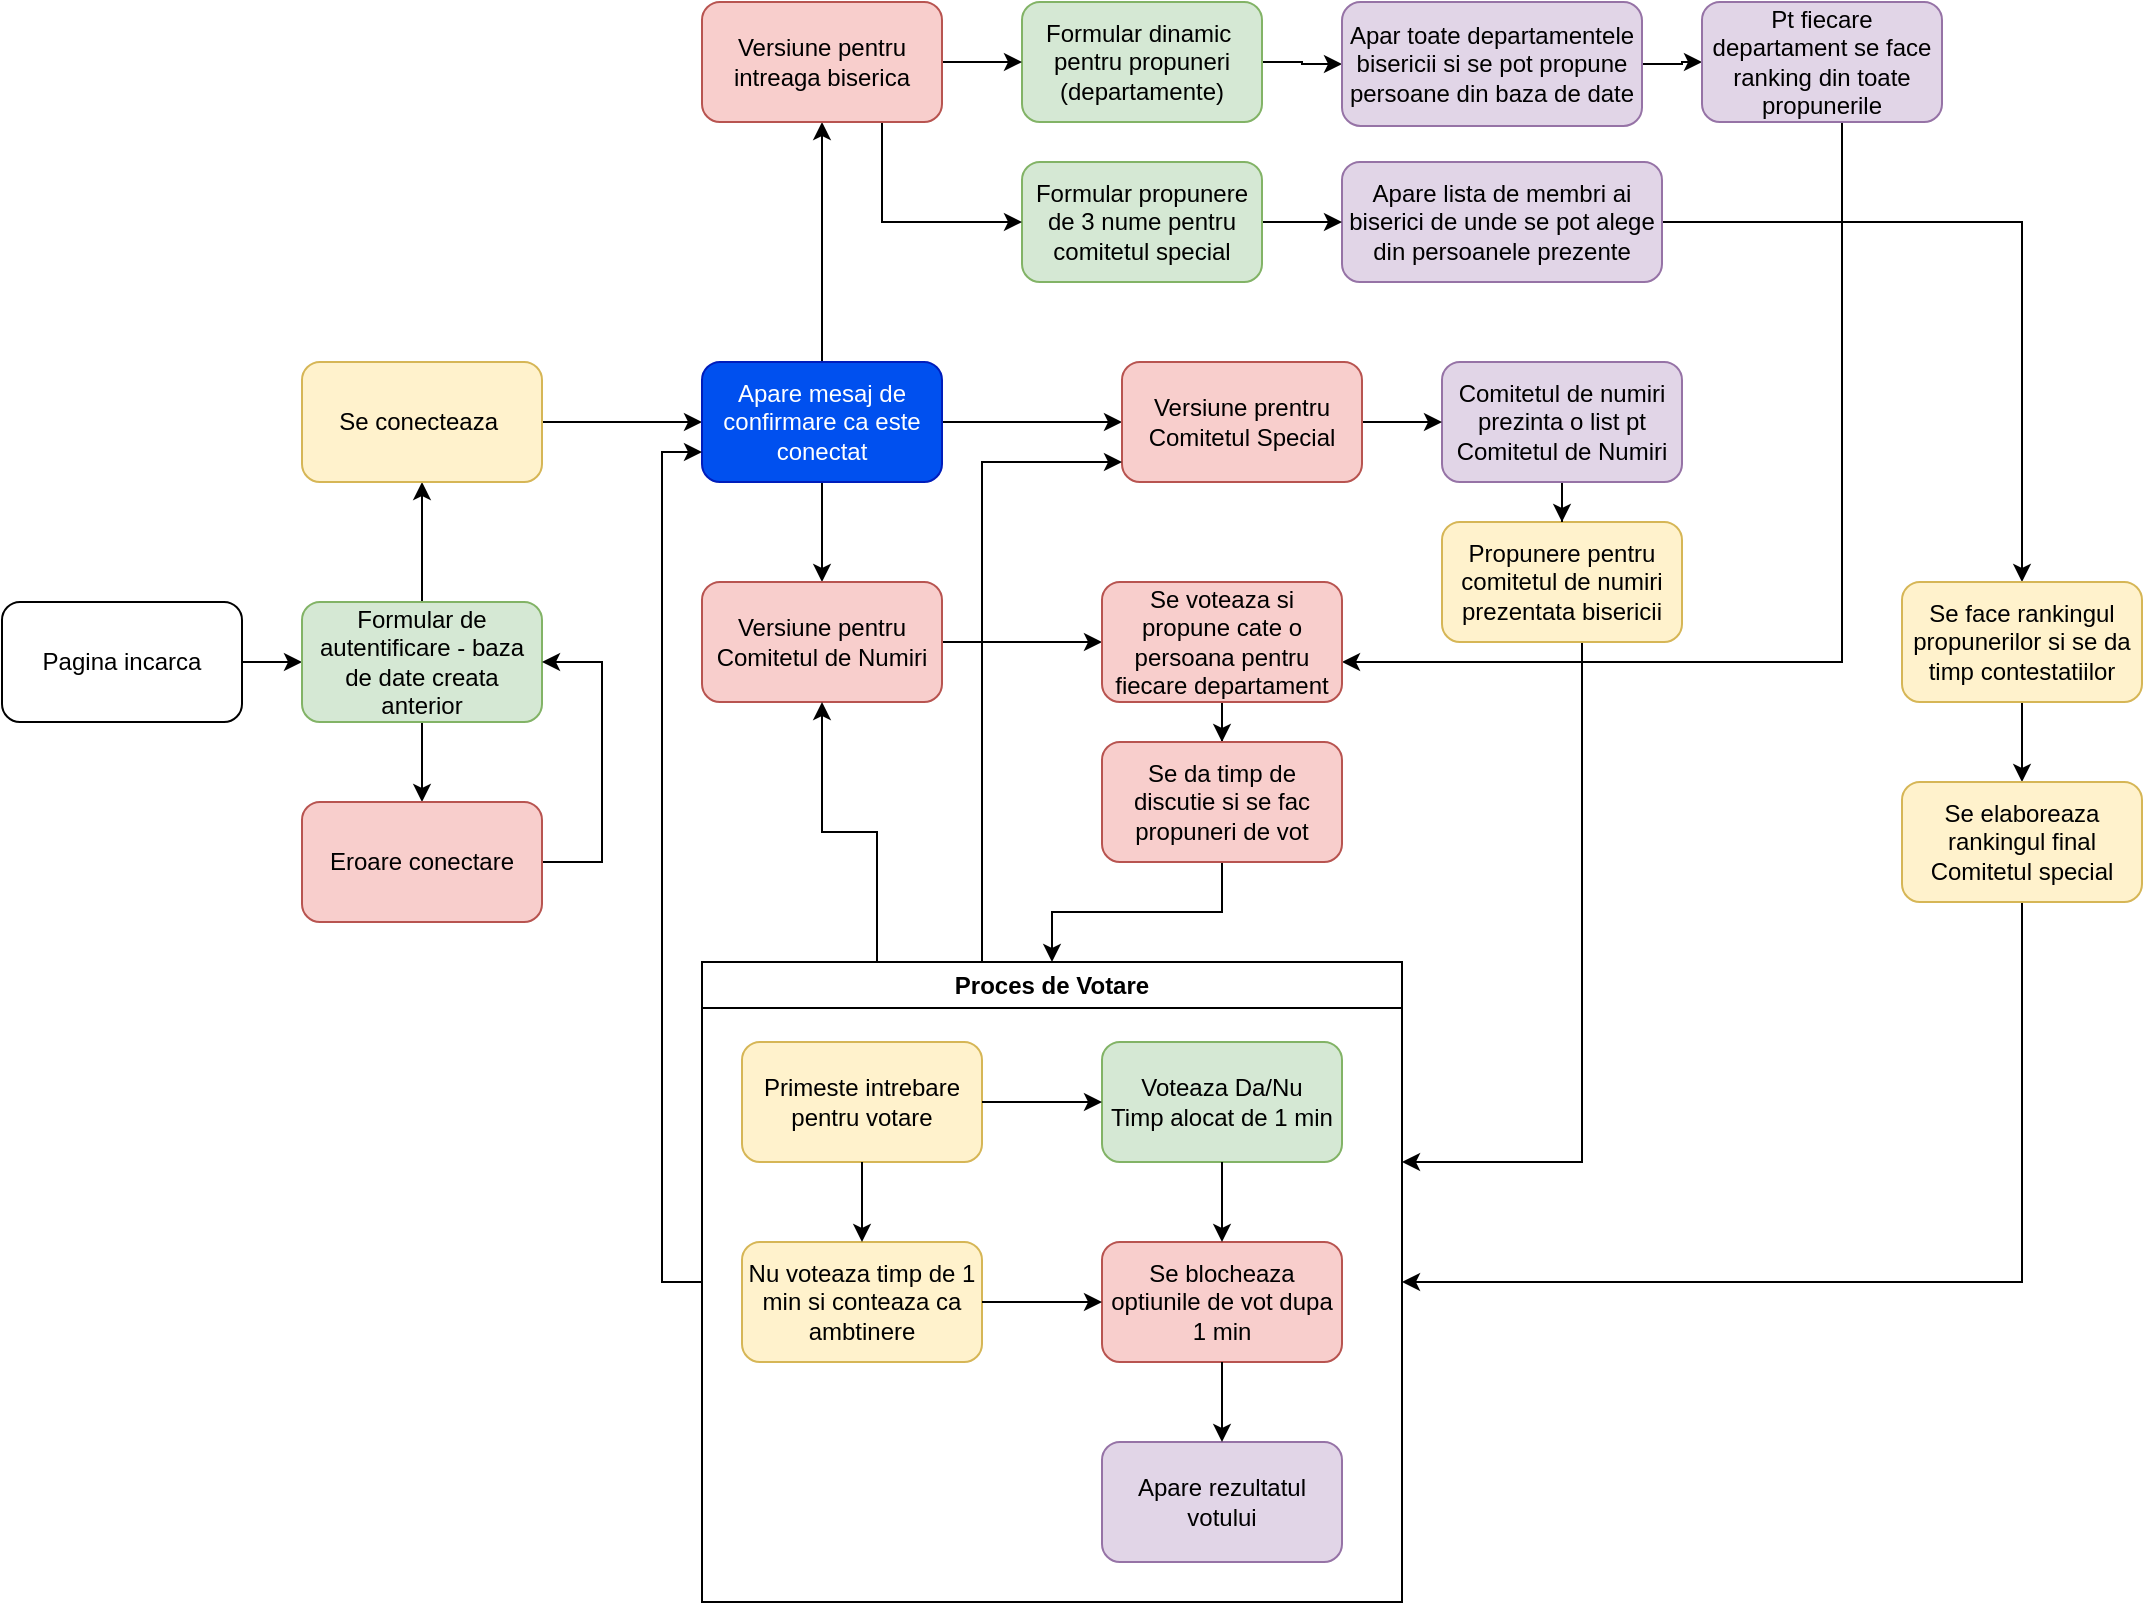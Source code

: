 <mxfile version="20.7.4" type="github">
  <diagram id="kgpKYQtTHZ0yAKxKKP6v" name="Page-1">
    <mxGraphModel dx="993" dy="622" grid="1" gridSize="10" guides="0" tooltips="1" connect="1" arrows="1" fold="1" page="1" pageScale="1" pageWidth="1169" pageHeight="827" math="0" shadow="0">
      <root>
        <mxCell id="0" />
        <mxCell id="1" parent="0" />
        <mxCell id="e8ArRw_OcwM4HBcJv57Q-3" value="" style="edgeStyle=orthogonalEdgeStyle;rounded=0;orthogonalLoop=1;jettySize=auto;html=1;" parent="1" source="e8ArRw_OcwM4HBcJv57Q-1" target="e8ArRw_OcwM4HBcJv57Q-2" edge="1">
          <mxGeometry relative="1" as="geometry" />
        </mxCell>
        <mxCell id="e8ArRw_OcwM4HBcJv57Q-1" value="Pagina incarca" style="rounded=1;whiteSpace=wrap;html=1;" parent="1" vertex="1">
          <mxGeometry x="10" y="320" width="120" height="60" as="geometry" />
        </mxCell>
        <mxCell id="CppdhaFHmqjqEvkJu7Ff-2" value="" style="edgeStyle=orthogonalEdgeStyle;rounded=0;orthogonalLoop=1;jettySize=auto;html=1;" parent="1" source="e8ArRw_OcwM4HBcJv57Q-2" target="CppdhaFHmqjqEvkJu7Ff-1" edge="1">
          <mxGeometry relative="1" as="geometry" />
        </mxCell>
        <mxCell id="CppdhaFHmqjqEvkJu7Ff-43" value="" style="edgeStyle=orthogonalEdgeStyle;rounded=0;orthogonalLoop=1;jettySize=auto;html=1;" parent="1" source="e8ArRw_OcwM4HBcJv57Q-2" target="e8ArRw_OcwM4HBcJv57Q-4" edge="1">
          <mxGeometry relative="1" as="geometry" />
        </mxCell>
        <mxCell id="e8ArRw_OcwM4HBcJv57Q-2" value="Formular de autentificare - baza de date creata anterior" style="rounded=1;whiteSpace=wrap;html=1;fillColor=#d5e8d4;strokeColor=#82b366;" parent="1" vertex="1">
          <mxGeometry x="160" y="320" width="120" height="60" as="geometry" />
        </mxCell>
        <mxCell id="CppdhaFHmqjqEvkJu7Ff-44" value="" style="edgeStyle=orthogonalEdgeStyle;rounded=0;orthogonalLoop=1;jettySize=auto;html=1;" parent="1" source="e8ArRw_OcwM4HBcJv57Q-4" target="e8ArRw_OcwM4HBcJv57Q-7" edge="1">
          <mxGeometry relative="1" as="geometry" />
        </mxCell>
        <mxCell id="e8ArRw_OcwM4HBcJv57Q-4" value="Se conecteaza&amp;nbsp;" style="whiteSpace=wrap;html=1;rounded=1;fillColor=#fff2cc;strokeColor=#d6b656;" parent="1" vertex="1">
          <mxGeometry x="160" y="200" width="120" height="60" as="geometry" />
        </mxCell>
        <mxCell id="CppdhaFHmqjqEvkJu7Ff-70" value="" style="edgeStyle=orthogonalEdgeStyle;rounded=0;orthogonalLoop=1;jettySize=auto;html=1;" parent="1" source="e8ArRw_OcwM4HBcJv57Q-7" target="CppdhaFHmqjqEvkJu7Ff-69" edge="1">
          <mxGeometry relative="1" as="geometry" />
        </mxCell>
        <mxCell id="CppdhaFHmqjqEvkJu7Ff-78" value="" style="edgeStyle=orthogonalEdgeStyle;rounded=0;orthogonalLoop=1;jettySize=auto;html=1;" parent="1" source="e8ArRw_OcwM4HBcJv57Q-7" target="CppdhaFHmqjqEvkJu7Ff-77" edge="1">
          <mxGeometry relative="1" as="geometry" />
        </mxCell>
        <mxCell id="CppdhaFHmqjqEvkJu7Ff-80" value="" style="edgeStyle=orthogonalEdgeStyle;rounded=0;orthogonalLoop=1;jettySize=auto;html=1;" parent="1" source="e8ArRw_OcwM4HBcJv57Q-7" target="CppdhaFHmqjqEvkJu7Ff-79" edge="1">
          <mxGeometry relative="1" as="geometry" />
        </mxCell>
        <mxCell id="e8ArRw_OcwM4HBcJv57Q-7" value="Apare mesaj de confirmare ca este conectat" style="whiteSpace=wrap;html=1;rounded=1;fillColor=#0050ef;strokeColor=#001DBC;fontColor=#ffffff;" parent="1" vertex="1">
          <mxGeometry x="360" y="200" width="120" height="60" as="geometry" />
        </mxCell>
        <mxCell id="CppdhaFHmqjqEvkJu7Ff-3" style="edgeStyle=orthogonalEdgeStyle;rounded=0;orthogonalLoop=1;jettySize=auto;html=1;entryX=1;entryY=0.5;entryDx=0;entryDy=0;exitX=1;exitY=0.5;exitDx=0;exitDy=0;" parent="1" source="CppdhaFHmqjqEvkJu7Ff-1" target="e8ArRw_OcwM4HBcJv57Q-2" edge="1">
          <mxGeometry relative="1" as="geometry">
            <mxPoint x="350" y="360" as="targetPoint" />
            <mxPoint x="330" y="480" as="sourcePoint" />
            <Array as="points">
              <mxPoint x="310" y="450" />
              <mxPoint x="310" y="350" />
            </Array>
          </mxGeometry>
        </mxCell>
        <mxCell id="CppdhaFHmqjqEvkJu7Ff-1" value="Eroare conectare" style="whiteSpace=wrap;html=1;fillColor=#f8cecc;strokeColor=#b85450;rounded=1;" parent="1" vertex="1">
          <mxGeometry x="160" y="420" width="120" height="60" as="geometry" />
        </mxCell>
        <mxCell id="CppdhaFHmqjqEvkJu7Ff-46" value="" style="edgeStyle=orthogonalEdgeStyle;rounded=0;orthogonalLoop=1;jettySize=auto;html=1;" parent="1" source="CppdhaFHmqjqEvkJu7Ff-24" target="CppdhaFHmqjqEvkJu7Ff-28" edge="1">
          <mxGeometry relative="1" as="geometry" />
        </mxCell>
        <mxCell id="CppdhaFHmqjqEvkJu7Ff-24" value="Formular dinamic&amp;nbsp;&lt;br&gt;pentru propuneri (departamente)" style="whiteSpace=wrap;html=1;fillColor=#d5e8d4;strokeColor=#82b366;rounded=1;" parent="1" vertex="1">
          <mxGeometry x="520" y="20" width="120" height="60" as="geometry" />
        </mxCell>
        <mxCell id="CppdhaFHmqjqEvkJu7Ff-59" value="" style="edgeStyle=orthogonalEdgeStyle;rounded=0;orthogonalLoop=1;jettySize=auto;html=1;" parent="1" source="CppdhaFHmqjqEvkJu7Ff-26" target="CppdhaFHmqjqEvkJu7Ff-58" edge="1">
          <mxGeometry relative="1" as="geometry">
            <Array as="points">
              <mxPoint x="1020" y="130" />
            </Array>
          </mxGeometry>
        </mxCell>
        <mxCell id="CppdhaFHmqjqEvkJu7Ff-26" value="Apare lista de membri ai biserici de unde se pot alege din persoanele prezente" style="whiteSpace=wrap;html=1;fillColor=#e1d5e7;strokeColor=#9673a6;rounded=1;" parent="1" vertex="1">
          <mxGeometry x="680" y="100" width="160" height="60" as="geometry" />
        </mxCell>
        <mxCell id="CppdhaFHmqjqEvkJu7Ff-54" value="" style="edgeStyle=orthogonalEdgeStyle;rounded=0;orthogonalLoop=1;jettySize=auto;html=1;" parent="1" source="CppdhaFHmqjqEvkJu7Ff-28" target="CppdhaFHmqjqEvkJu7Ff-53" edge="1">
          <mxGeometry relative="1" as="geometry" />
        </mxCell>
        <mxCell id="CppdhaFHmqjqEvkJu7Ff-28" value="Apar toate departamentele bisericii si se pot propune persoane din baza de date" style="whiteSpace=wrap;html=1;fillColor=#e1d5e7;strokeColor=#9673a6;rounded=1;" parent="1" vertex="1">
          <mxGeometry x="680" y="20" width="150" height="62" as="geometry" />
        </mxCell>
        <mxCell id="CppdhaFHmqjqEvkJu7Ff-33" style="edgeStyle=orthogonalEdgeStyle;rounded=0;orthogonalLoop=1;jettySize=auto;html=1;" parent="1" source="CppdhaFHmqjqEvkJu7Ff-30" target="CppdhaFHmqjqEvkJu7Ff-26" edge="1">
          <mxGeometry relative="1" as="geometry" />
        </mxCell>
        <mxCell id="CppdhaFHmqjqEvkJu7Ff-30" value="Formular propunere de 3 nume pentru comitetul special" style="whiteSpace=wrap;html=1;fillColor=#d5e8d4;strokeColor=#82b366;rounded=1;" parent="1" vertex="1">
          <mxGeometry x="520" y="100" width="120" height="60" as="geometry" />
        </mxCell>
        <mxCell id="CppdhaFHmqjqEvkJu7Ff-84" style="edgeStyle=orthogonalEdgeStyle;rounded=0;orthogonalLoop=1;jettySize=auto;html=1;" parent="1" source="CppdhaFHmqjqEvkJu7Ff-39" target="CppdhaFHmqjqEvkJu7Ff-73" edge="1">
          <mxGeometry relative="1" as="geometry">
            <Array as="points">
              <mxPoint x="800" y="600" />
            </Array>
          </mxGeometry>
        </mxCell>
        <mxCell id="CppdhaFHmqjqEvkJu7Ff-39" value="Propunere pentru comitetul de numiri prezentata bisericii" style="whiteSpace=wrap;html=1;fillColor=#fff2cc;strokeColor=#d6b656;rounded=1;" parent="1" vertex="1">
          <mxGeometry x="730" y="280" width="120" height="60" as="geometry" />
        </mxCell>
        <mxCell id="BHnLyTxGF9Abz34kXASD-3" style="edgeStyle=orthogonalEdgeStyle;rounded=0;orthogonalLoop=1;jettySize=auto;html=1;" edge="1" parent="1" source="CppdhaFHmqjqEvkJu7Ff-53" target="BHnLyTxGF9Abz34kXASD-1">
          <mxGeometry relative="1" as="geometry">
            <Array as="points">
              <mxPoint x="930" y="350" />
            </Array>
          </mxGeometry>
        </mxCell>
        <mxCell id="CppdhaFHmqjqEvkJu7Ff-53" value="Pt fiecare departament se face ranking din toate propunerile" style="whiteSpace=wrap;html=1;fillColor=#e1d5e7;strokeColor=#9673a6;rounded=1;" parent="1" vertex="1">
          <mxGeometry x="860" y="20" width="120" height="60" as="geometry" />
        </mxCell>
        <mxCell id="CppdhaFHmqjqEvkJu7Ff-65" value="" style="edgeStyle=orthogonalEdgeStyle;rounded=0;orthogonalLoop=1;jettySize=auto;html=1;" parent="1" source="CppdhaFHmqjqEvkJu7Ff-58" target="CppdhaFHmqjqEvkJu7Ff-64" edge="1">
          <mxGeometry relative="1" as="geometry" />
        </mxCell>
        <mxCell id="CppdhaFHmqjqEvkJu7Ff-58" value="Se face rankingul propunerilor si se da timp contestatiilor" style="whiteSpace=wrap;html=1;fillColor=#fff2cc;strokeColor=#d6b656;rounded=1;" parent="1" vertex="1">
          <mxGeometry x="960" y="310" width="120" height="60" as="geometry" />
        </mxCell>
        <mxCell id="CppdhaFHmqjqEvkJu7Ff-86" style="edgeStyle=orthogonalEdgeStyle;rounded=0;orthogonalLoop=1;jettySize=auto;html=1;entryX=1;entryY=0.5;entryDx=0;entryDy=0;" parent="1" source="CppdhaFHmqjqEvkJu7Ff-64" edge="1" target="CppdhaFHmqjqEvkJu7Ff-73">
          <mxGeometry x="0.021" y="120" relative="1" as="geometry">
            <mxPoint x="710" y="790" as="targetPoint" />
            <Array as="points">
              <mxPoint x="1020" y="660" />
            </Array>
            <mxPoint as="offset" />
          </mxGeometry>
        </mxCell>
        <mxCell id="CppdhaFHmqjqEvkJu7Ff-64" value="Se elaboreaza rankingul final Comitetul special" style="whiteSpace=wrap;html=1;fillColor=#fff2cc;strokeColor=#d6b656;rounded=1;" parent="1" vertex="1">
          <mxGeometry x="960" y="410" width="120" height="60" as="geometry" />
        </mxCell>
        <mxCell id="CppdhaFHmqjqEvkJu7Ff-82" value="" style="edgeStyle=orthogonalEdgeStyle;rounded=0;orthogonalLoop=1;jettySize=auto;html=1;" parent="1" source="CppdhaFHmqjqEvkJu7Ff-67" target="CppdhaFHmqjqEvkJu7Ff-39" edge="1">
          <mxGeometry relative="1" as="geometry" />
        </mxCell>
        <mxCell id="CppdhaFHmqjqEvkJu7Ff-67" value="Comitetul de numiri prezinta o list pt Comitetul de Numiri" style="whiteSpace=wrap;html=1;fillColor=#e1d5e7;strokeColor=#9673a6;rounded=1;" parent="1" vertex="1">
          <mxGeometry x="730" y="200" width="120" height="60" as="geometry" />
        </mxCell>
        <mxCell id="CppdhaFHmqjqEvkJu7Ff-71" value="" style="edgeStyle=orthogonalEdgeStyle;rounded=0;orthogonalLoop=1;jettySize=auto;html=1;" parent="1" source="CppdhaFHmqjqEvkJu7Ff-69" target="CppdhaFHmqjqEvkJu7Ff-24" edge="1">
          <mxGeometry relative="1" as="geometry" />
        </mxCell>
        <mxCell id="CppdhaFHmqjqEvkJu7Ff-72" style="edgeStyle=orthogonalEdgeStyle;rounded=0;orthogonalLoop=1;jettySize=auto;html=1;entryX=0;entryY=0.5;entryDx=0;entryDy=0;" parent="1" source="CppdhaFHmqjqEvkJu7Ff-69" target="CppdhaFHmqjqEvkJu7Ff-30" edge="1">
          <mxGeometry x="0.5" y="-40" relative="1" as="geometry">
            <Array as="points">
              <mxPoint x="450" y="130" />
            </Array>
            <mxPoint as="offset" />
          </mxGeometry>
        </mxCell>
        <mxCell id="CppdhaFHmqjqEvkJu7Ff-69" value="Versiune pentru intreaga biserica" style="whiteSpace=wrap;html=1;fillColor=#f8cecc;strokeColor=#b85450;rounded=1;" parent="1" vertex="1">
          <mxGeometry x="360" y="20" width="120" height="60" as="geometry" />
        </mxCell>
        <mxCell id="CppdhaFHmqjqEvkJu7Ff-76" value="" style="group" parent="1" vertex="1" connectable="0">
          <mxGeometry x="360" y="500" width="350" height="320" as="geometry" />
        </mxCell>
        <mxCell id="CppdhaFHmqjqEvkJu7Ff-4" value="Primeste intrebare pentru votare" style="whiteSpace=wrap;html=1;rounded=1;fillColor=#fff2cc;strokeColor=#d6b656;" parent="CppdhaFHmqjqEvkJu7Ff-76" vertex="1">
          <mxGeometry x="20" y="40" width="120" height="60" as="geometry" />
        </mxCell>
        <mxCell id="CppdhaFHmqjqEvkJu7Ff-6" value="Voteaza Da/Nu&lt;br&gt;Timp alocat de 1 min" style="whiteSpace=wrap;html=1;fillColor=#d5e8d4;strokeColor=#82b366;rounded=1;gradientColor=none;" parent="CppdhaFHmqjqEvkJu7Ff-76" vertex="1">
          <mxGeometry x="200" y="40" width="120" height="60" as="geometry" />
        </mxCell>
        <mxCell id="CppdhaFHmqjqEvkJu7Ff-62" value="" style="edgeStyle=orthogonalEdgeStyle;rounded=0;orthogonalLoop=1;jettySize=auto;html=1;" parent="CppdhaFHmqjqEvkJu7Ff-76" source="CppdhaFHmqjqEvkJu7Ff-4" target="CppdhaFHmqjqEvkJu7Ff-6" edge="1">
          <mxGeometry relative="1" as="geometry" />
        </mxCell>
        <mxCell id="CppdhaFHmqjqEvkJu7Ff-8" value="Nu voteaza timp de 1 min si conteaza ca ambtinere" style="whiteSpace=wrap;html=1;fillColor=#fff2cc;strokeColor=#d6b656;rounded=1;" parent="CppdhaFHmqjqEvkJu7Ff-76" vertex="1">
          <mxGeometry x="20" y="140" width="120" height="60" as="geometry" />
        </mxCell>
        <mxCell id="CppdhaFHmqjqEvkJu7Ff-61" value="" style="edgeStyle=orthogonalEdgeStyle;rounded=0;orthogonalLoop=1;jettySize=auto;html=1;" parent="CppdhaFHmqjqEvkJu7Ff-76" source="CppdhaFHmqjqEvkJu7Ff-4" target="CppdhaFHmqjqEvkJu7Ff-8" edge="1">
          <mxGeometry relative="1" as="geometry" />
        </mxCell>
        <mxCell id="CppdhaFHmqjqEvkJu7Ff-10" value="Apare rezultatul votului" style="whiteSpace=wrap;html=1;fillColor=#e1d5e7;strokeColor=#9673a6;rounded=1;" parent="CppdhaFHmqjqEvkJu7Ff-76" vertex="1">
          <mxGeometry x="200" y="240" width="120" height="60" as="geometry" />
        </mxCell>
        <mxCell id="CppdhaFHmqjqEvkJu7Ff-19" value="Se blocheaza optiunile de vot dupa 1 min" style="whiteSpace=wrap;html=1;fillColor=#f8cecc;strokeColor=#b85450;rounded=1;" parent="CppdhaFHmqjqEvkJu7Ff-76" vertex="1">
          <mxGeometry x="200" y="140" width="120" height="60" as="geometry" />
        </mxCell>
        <mxCell id="CppdhaFHmqjqEvkJu7Ff-22" style="edgeStyle=orthogonalEdgeStyle;rounded=0;orthogonalLoop=1;jettySize=auto;html=1;entryX=0.5;entryY=0;entryDx=0;entryDy=0;" parent="CppdhaFHmqjqEvkJu7Ff-76" source="CppdhaFHmqjqEvkJu7Ff-6" target="CppdhaFHmqjqEvkJu7Ff-19" edge="1">
          <mxGeometry relative="1" as="geometry" />
        </mxCell>
        <mxCell id="CppdhaFHmqjqEvkJu7Ff-23" style="edgeStyle=orthogonalEdgeStyle;rounded=0;orthogonalLoop=1;jettySize=auto;html=1;entryX=0;entryY=0.5;entryDx=0;entryDy=0;" parent="CppdhaFHmqjqEvkJu7Ff-76" source="CppdhaFHmqjqEvkJu7Ff-8" target="CppdhaFHmqjqEvkJu7Ff-19" edge="1">
          <mxGeometry relative="1" as="geometry" />
        </mxCell>
        <mxCell id="CppdhaFHmqjqEvkJu7Ff-11" value="" style="edgeStyle=orthogonalEdgeStyle;rounded=0;orthogonalLoop=1;jettySize=auto;html=1;startArrow=none;" parent="CppdhaFHmqjqEvkJu7Ff-76" source="CppdhaFHmqjqEvkJu7Ff-19" target="CppdhaFHmqjqEvkJu7Ff-10" edge="1">
          <mxGeometry relative="1" as="geometry" />
        </mxCell>
        <mxCell id="CppdhaFHmqjqEvkJu7Ff-73" value="Proces de Votare" style="swimlane;whiteSpace=wrap;html=1;" parent="CppdhaFHmqjqEvkJu7Ff-76" vertex="1">
          <mxGeometry width="350" height="320" as="geometry" />
        </mxCell>
        <mxCell id="CppdhaFHmqjqEvkJu7Ff-81" value="" style="edgeStyle=orthogonalEdgeStyle;rounded=0;orthogonalLoop=1;jettySize=auto;html=1;" parent="1" source="CppdhaFHmqjqEvkJu7Ff-77" target="CppdhaFHmqjqEvkJu7Ff-67" edge="1">
          <mxGeometry relative="1" as="geometry" />
        </mxCell>
        <mxCell id="CppdhaFHmqjqEvkJu7Ff-77" value="Versiune prentru Comitetul Special" style="whiteSpace=wrap;html=1;fillColor=#f8cecc;strokeColor=#b85450;rounded=1;" parent="1" vertex="1">
          <mxGeometry x="570" y="200" width="120" height="60" as="geometry" />
        </mxCell>
        <mxCell id="BHnLyTxGF9Abz34kXASD-2" value="" style="edgeStyle=orthogonalEdgeStyle;rounded=0;orthogonalLoop=1;jettySize=auto;html=1;" edge="1" parent="1" source="CppdhaFHmqjqEvkJu7Ff-79" target="BHnLyTxGF9Abz34kXASD-1">
          <mxGeometry relative="1" as="geometry" />
        </mxCell>
        <mxCell id="CppdhaFHmqjqEvkJu7Ff-79" value="Versiune pentru Comitetul de Numiri" style="whiteSpace=wrap;html=1;fillColor=#f8cecc;strokeColor=#b85450;rounded=1;" parent="1" vertex="1">
          <mxGeometry x="360" y="310" width="120" height="60" as="geometry" />
        </mxCell>
        <mxCell id="BHnLyTxGF9Abz34kXASD-8" value="" style="edgeStyle=orthogonalEdgeStyle;rounded=0;orthogonalLoop=1;jettySize=auto;html=1;" edge="1" parent="1" source="BHnLyTxGF9Abz34kXASD-1" target="BHnLyTxGF9Abz34kXASD-7">
          <mxGeometry relative="1" as="geometry" />
        </mxCell>
        <mxCell id="BHnLyTxGF9Abz34kXASD-1" value="Se voteaza si propune cate o persoana pentru fiecare departament" style="whiteSpace=wrap;html=1;fillColor=#f8cecc;strokeColor=#b85450;rounded=1;" vertex="1" parent="1">
          <mxGeometry x="560" y="310" width="120" height="60" as="geometry" />
        </mxCell>
        <mxCell id="BHnLyTxGF9Abz34kXASD-5" style="edgeStyle=orthogonalEdgeStyle;rounded=0;orthogonalLoop=1;jettySize=auto;html=1;exitX=0.25;exitY=0;exitDx=0;exitDy=0;entryX=0.5;entryY=1;entryDx=0;entryDy=0;" edge="1" parent="1" source="CppdhaFHmqjqEvkJu7Ff-73" target="CppdhaFHmqjqEvkJu7Ff-79">
          <mxGeometry relative="1" as="geometry" />
        </mxCell>
        <mxCell id="BHnLyTxGF9Abz34kXASD-10" style="edgeStyle=orthogonalEdgeStyle;rounded=0;orthogonalLoop=1;jettySize=auto;html=1;" edge="1" parent="1" source="BHnLyTxGF9Abz34kXASD-7" target="CppdhaFHmqjqEvkJu7Ff-73">
          <mxGeometry relative="1" as="geometry" />
        </mxCell>
        <mxCell id="BHnLyTxGF9Abz34kXASD-7" value="Se da timp de discutie si se fac propuneri de vot" style="whiteSpace=wrap;html=1;fillColor=#f8cecc;strokeColor=#b85450;rounded=1;" vertex="1" parent="1">
          <mxGeometry x="560" y="390" width="120" height="60" as="geometry" />
        </mxCell>
        <mxCell id="BHnLyTxGF9Abz34kXASD-11" style="edgeStyle=orthogonalEdgeStyle;rounded=0;orthogonalLoop=1;jettySize=auto;html=1;" edge="1" parent="1" source="CppdhaFHmqjqEvkJu7Ff-73">
          <mxGeometry relative="1" as="geometry">
            <mxPoint x="570" y="250" as="targetPoint" />
            <Array as="points">
              <mxPoint x="500" y="250" />
            </Array>
          </mxGeometry>
        </mxCell>
        <mxCell id="BHnLyTxGF9Abz34kXASD-12" style="edgeStyle=orthogonalEdgeStyle;rounded=0;orthogonalLoop=1;jettySize=auto;html=1;exitX=0;exitY=0.5;exitDx=0;exitDy=0;entryX=0;entryY=0.75;entryDx=0;entryDy=0;" edge="1" parent="1" source="CppdhaFHmqjqEvkJu7Ff-73" target="e8ArRw_OcwM4HBcJv57Q-7">
          <mxGeometry relative="1" as="geometry" />
        </mxCell>
      </root>
    </mxGraphModel>
  </diagram>
</mxfile>
